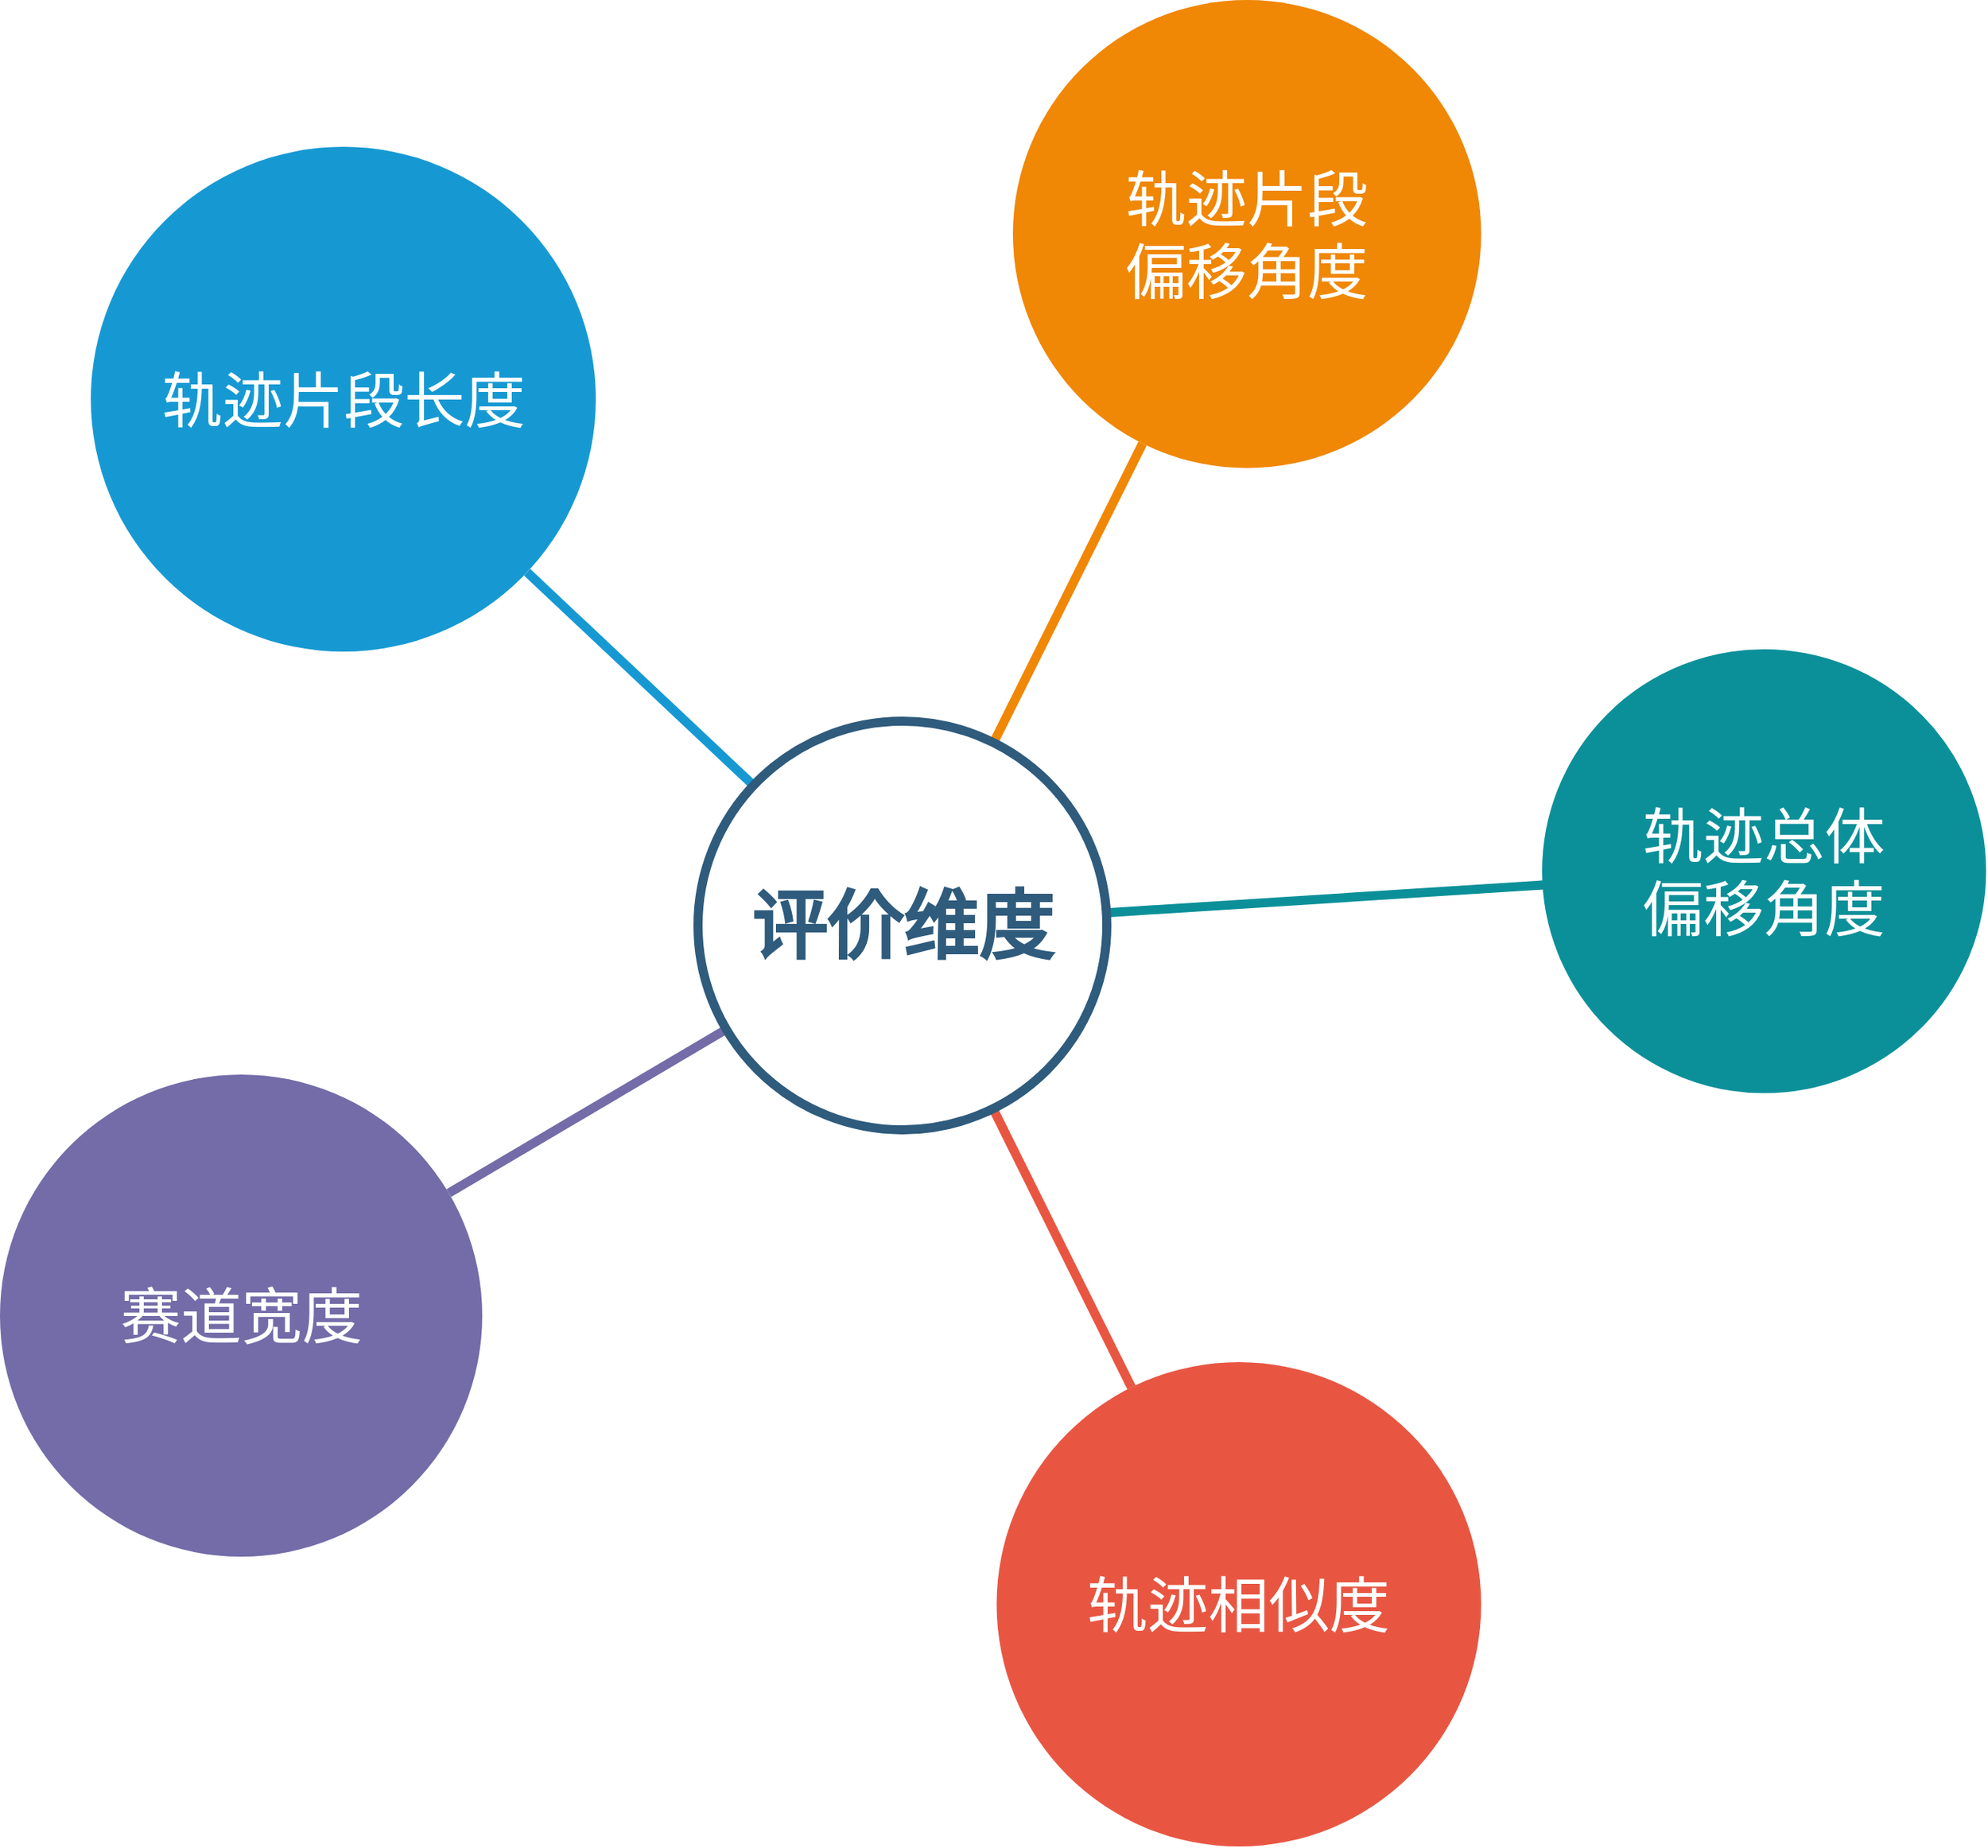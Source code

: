 <mxfile version="18.1.1" type="github">
  <diagram id="6a731a19-8d31-9384-78a2-239565b7b9f0" name="Page-1">
    <mxGraphModel dx="2447" dy="1583" grid="1" gridSize="10" guides="1" tooltips="1" connect="1" arrows="1" fold="1" page="1" pageScale="1" pageWidth="1169" pageHeight="827" background="none" math="0" shadow="0">
      <root>
        <mxCell id="0" />
        <mxCell id="1" parent="0" />
        <mxCell id="1350" value="&lt;font style=&quot;font-size: 40px;&quot;&gt;轨迹片段长度&lt;/font&gt;" style="ellipse;whiteSpace=wrap;html=1;shadow=0;fontFamily=Helvetica;fontSize=20;fontColor=#FFFFFF;align=center;strokeWidth=3;fillColor=#1699D3;strokeColor=none;" parent="1" vertex="1">
          <mxGeometry x="560" y="297" width="333.5" height="333.5" as="geometry" />
        </mxCell>
        <mxCell id="1351" value="&lt;font style=&quot;font-size: 40px;&quot;&gt;轨迹片段&lt;br&gt;偏移角度&lt;/font&gt;" style="ellipse;whiteSpace=wrap;html=1;shadow=0;fontFamily=Helvetica;fontSize=20;fontColor=#FFFFFF;align=center;strokeWidth=3;fillColor=#F08705;strokeColor=none;gradientColor=none;" parent="1" vertex="1">
          <mxGeometry x="1169" y="200" width="309.25" height="309.25" as="geometry" />
        </mxCell>
        <mxCell id="1353" value="&lt;font style=&quot;font-size: 40px;&quot; color=&quot;#ffffff&quot;&gt;轨迹总体&lt;br&gt;偏移角度&lt;/font&gt;" style="ellipse;whiteSpace=wrap;html=1;shadow=0;fontFamily=Helvetica;fontSize=20;align=center;strokeWidth=3;fillColor=#0B9099;strokeColor=#0B9099;" parent="1" vertex="1">
          <mxGeometry x="1520" y="630.5" width="290.25" height="290.25" as="geometry" />
        </mxCell>
        <mxCell id="1356" value="&lt;font style=&quot;font-size: 40px;&quot;&gt;轨迹相似度&lt;/font&gt;" style="ellipse;whiteSpace=wrap;html=1;shadow=0;fontFamily=Helvetica;fontSize=20;fontColor=#FFFFFF;align=center;strokeWidth=3;fillColor=#E85642;strokeColor=none;" parent="1" vertex="1">
          <mxGeometry x="1158.25" y="1100" width="320" height="320" as="geometry" />
        </mxCell>
        <mxCell id="1359" style="endArrow=none;strokeWidth=6;strokeColor=#1699D3;html=1;" parent="1" source="1515" target="1350" edge="1">
          <mxGeometry relative="1" as="geometry" />
        </mxCell>
        <mxCell id="1360" style="endArrow=none;strokeWidth=6;strokeColor=#f08705;html=1;" parent="1" source="1515" target="1351" edge="1">
          <mxGeometry relative="1" as="geometry" />
        </mxCell>
        <mxCell id="1362" style="endArrow=none;strokeWidth=6;strokeColor=#0B9099;html=1;fillColor=#d5e8d4;" parent="1" source="1515" target="1353" edge="1">
          <mxGeometry relative="1" as="geometry" />
        </mxCell>
        <mxCell id="1363" style="endArrow=none;strokeWidth=6;strokeColor=#736CA8;html=1;" parent="1" source="1515" target="1516" edge="1">
          <mxGeometry relative="1" as="geometry" />
        </mxCell>
        <mxCell id="1366" value="" style="edgeStyle=none;endArrow=none;strokeWidth=6;strokeColor=#E85642;html=1;" parent="1" source="1515" target="1356" edge="1">
          <mxGeometry x="181" y="226.5" width="100" height="100" as="geometry">
            <mxPoint x="181" y="326.5" as="sourcePoint" />
            <mxPoint x="281" y="226.5" as="targetPoint" />
          </mxGeometry>
        </mxCell>
        <mxCell id="1515" value="&lt;font style=&quot;font-size: 50px;&quot;&gt;评价维度&lt;/font&gt;" style="ellipse;whiteSpace=wrap;html=1;shadow=0;fontFamily=Helvetica;fontSize=30;fontColor=#2F5B7C;align=center;strokeColor=#2F5B7C;strokeWidth=6;fillColor=#FFFFFF;fontStyle=1;gradientColor=none;" parent="1" vertex="1">
          <mxGeometry x="961" y="676.5" width="270" height="270" as="geometry" />
        </mxCell>
        <mxCell id="1516" value="&lt;font style=&quot;font-size: 40px;&quot;&gt;赛道宽度&lt;/font&gt;" style="ellipse;whiteSpace=wrap;html=1;shadow=0;fontFamily=Helvetica;fontSize=20;fontColor=#FFFFFF;align=center;strokeWidth=3;fillColor=#736ca8;strokeColor=none;" parent="1" vertex="1">
          <mxGeometry x="500" y="910" width="318.5" height="318.5" as="geometry" />
        </mxCell>
      </root>
    </mxGraphModel>
  </diagram>
</mxfile>
